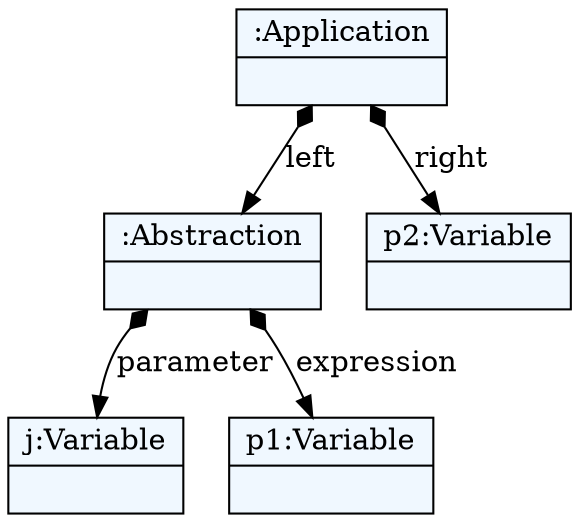 
    digraph textX {
    fontname = "Bitstream Vera Sans"
    fontsize = 8
    node[
        shape=record,
        style=filled,
        fillcolor=aliceblue
    ]
    nodesep = 0.3
    edge[dir=black,arrowtail=empty]


2133899157832 -> 2133909192008 [label="left" arrowtail=diamond dir=both]
2133909192008 -> 2133910294728 [label="parameter" arrowtail=diamond dir=both]
2133910294728[label="{j:Variable|}"]
2133909192008 -> 2133909556616 [label="expression" arrowtail=diamond dir=both]
2133909556616[label="{p1:Variable|}"]
2133909192008[label="{:Abstraction|}"]
2133899157832 -> 2133910699400 [label="right" arrowtail=diamond dir=both]
2133910699400[label="{p2:Variable|}"]
2133899157832[label="{:Application|}"]

}

